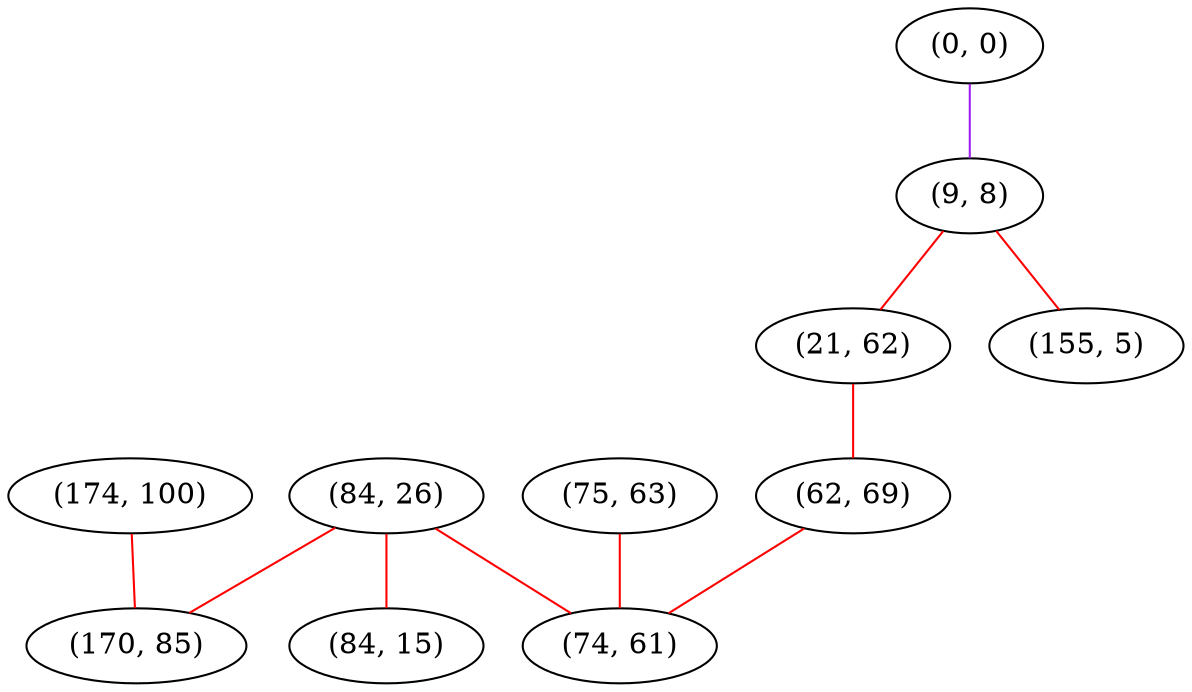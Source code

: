 graph "" {
"(174, 100)";
"(84, 26)";
"(0, 0)";
"(75, 63)";
"(9, 8)";
"(21, 62)";
"(170, 85)";
"(62, 69)";
"(155, 5)";
"(74, 61)";
"(84, 15)";
"(174, 100)" -- "(170, 85)"  [color=red, key=0, weight=1];
"(84, 26)" -- "(74, 61)"  [color=red, key=0, weight=1];
"(84, 26)" -- "(84, 15)"  [color=red, key=0, weight=1];
"(84, 26)" -- "(170, 85)"  [color=red, key=0, weight=1];
"(0, 0)" -- "(9, 8)"  [color=purple, key=0, weight=4];
"(75, 63)" -- "(74, 61)"  [color=red, key=0, weight=1];
"(9, 8)" -- "(21, 62)"  [color=red, key=0, weight=1];
"(9, 8)" -- "(155, 5)"  [color=red, key=0, weight=1];
"(21, 62)" -- "(62, 69)"  [color=red, key=0, weight=1];
"(62, 69)" -- "(74, 61)"  [color=red, key=0, weight=1];
}
